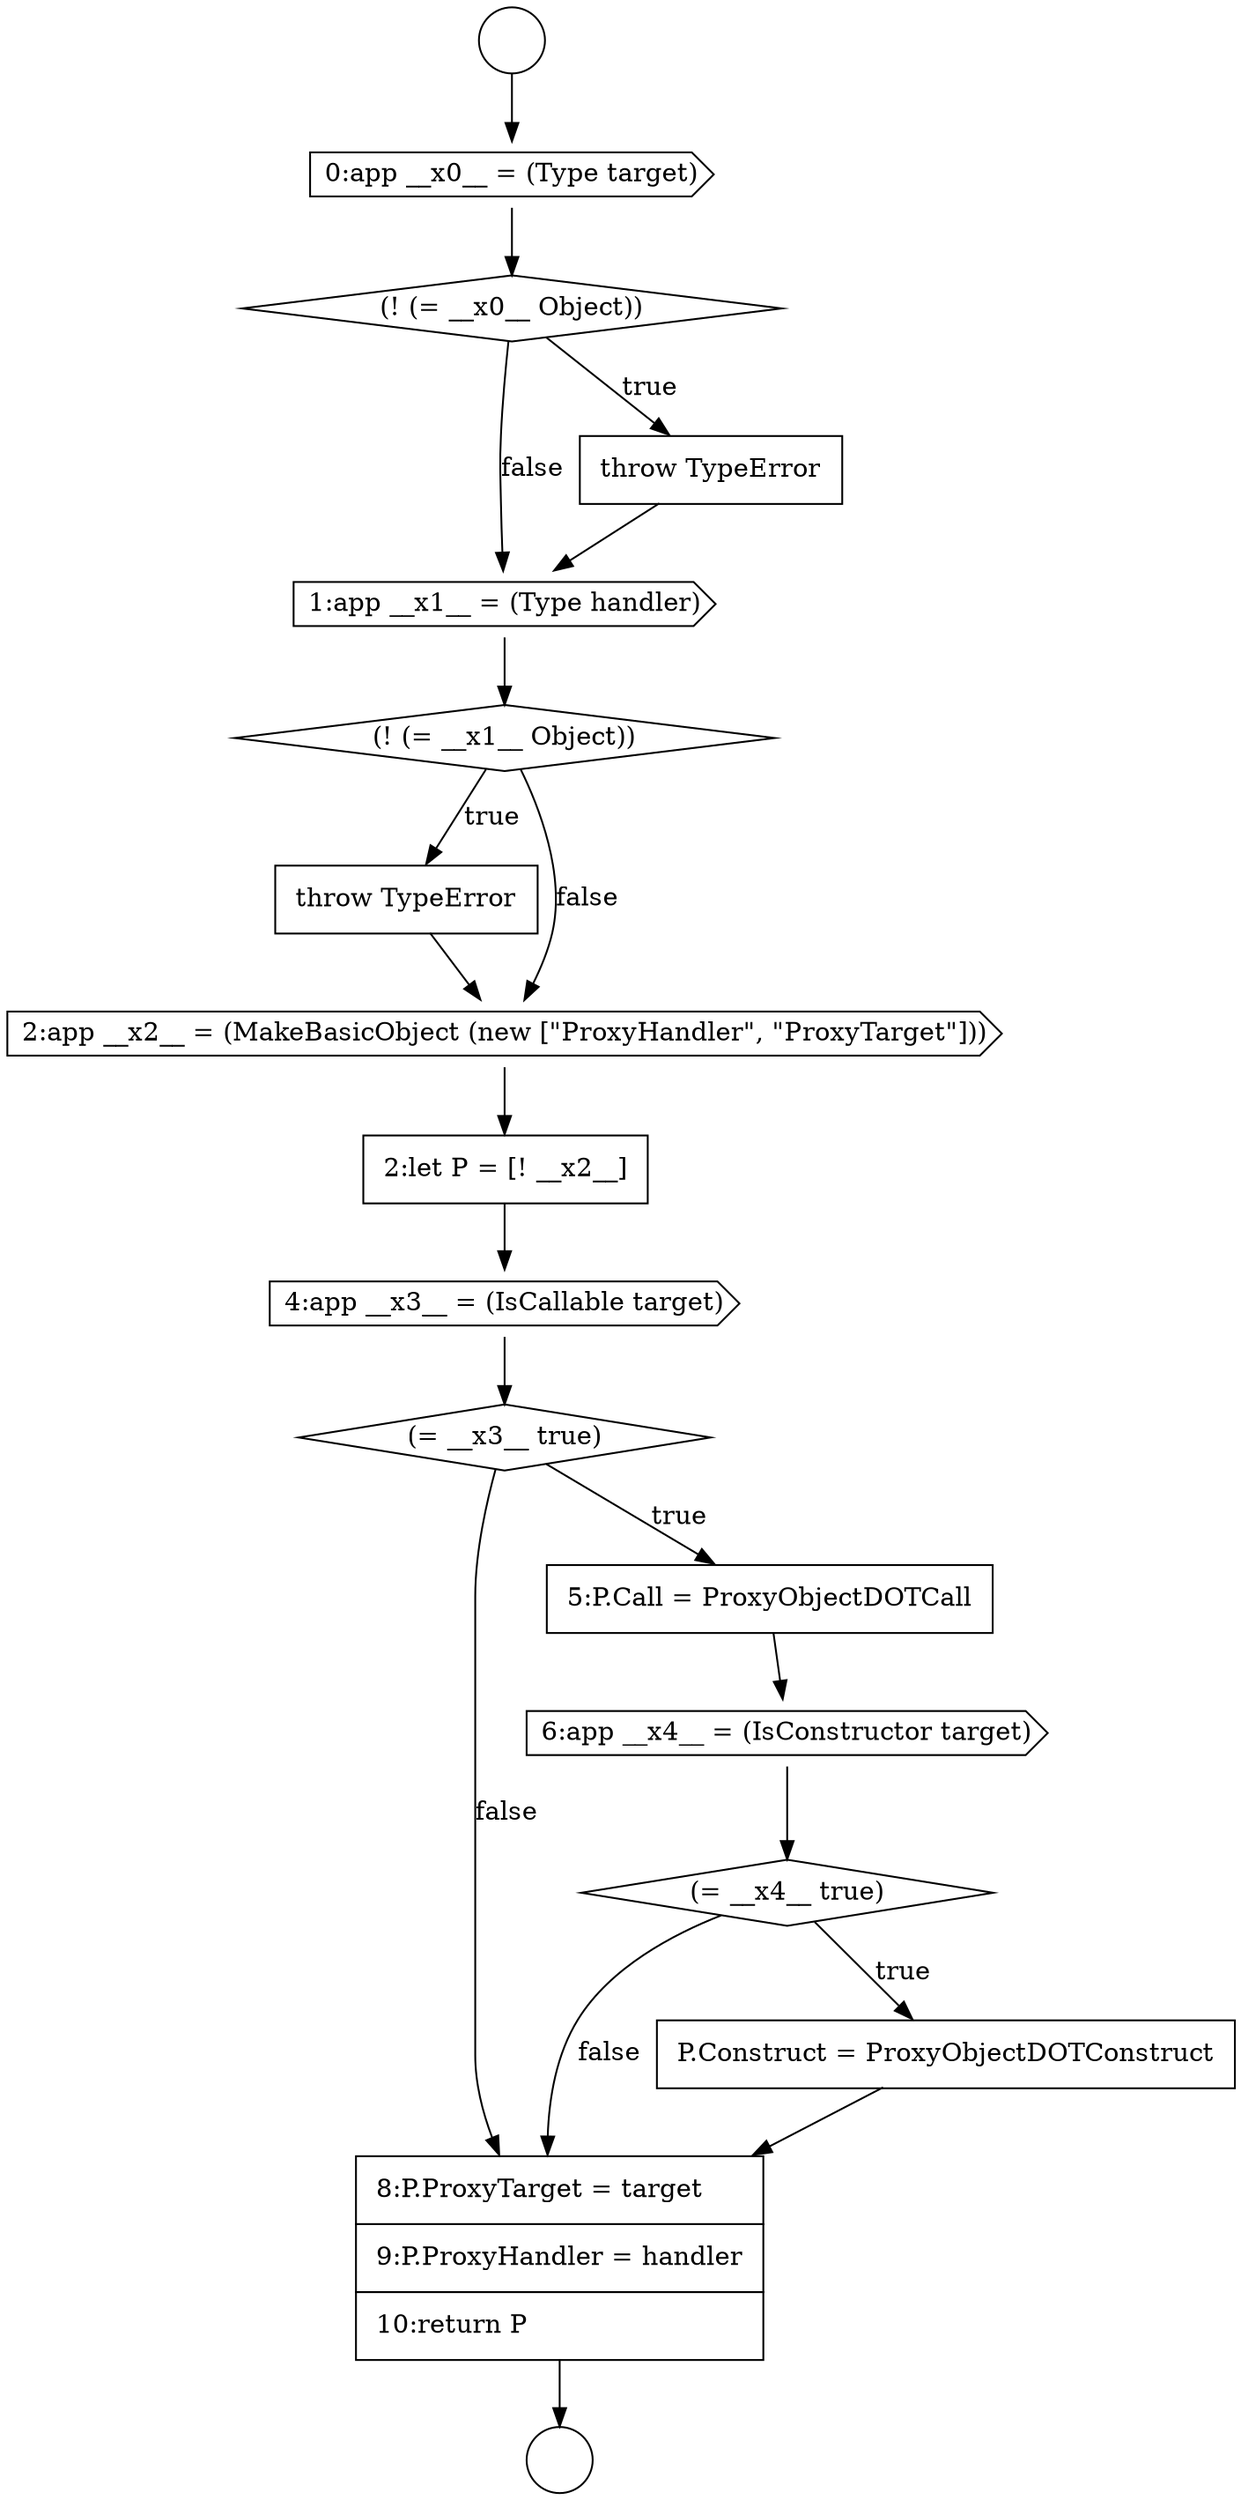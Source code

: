 digraph {
  node3566 [shape=none, margin=0, label=<<font color="black">
    <table border="0" cellborder="1" cellspacing="0" cellpadding="10">
      <tr><td align="left">8:P.ProxyTarget = target</td></tr>
      <tr><td align="left">9:P.ProxyHandler = handler</td></tr>
      <tr><td align="left">10:return P</td></tr>
    </table>
  </font>> color="black" fillcolor="white" style=filled]
  node3562 [shape=none, margin=0, label=<<font color="black">
    <table border="0" cellborder="1" cellspacing="0" cellpadding="10">
      <tr><td align="left">5:P.Call = ProxyObjectDOTCall</td></tr>
    </table>
  </font>> color="black" fillcolor="white" style=filled]
  node3557 [shape=none, margin=0, label=<<font color="black">
    <table border="0" cellborder="1" cellspacing="0" cellpadding="10">
      <tr><td align="left">throw TypeError</td></tr>
    </table>
  </font>> color="black" fillcolor="white" style=filled]
  node3559 [shape=none, margin=0, label=<<font color="black">
    <table border="0" cellborder="1" cellspacing="0" cellpadding="10">
      <tr><td align="left">2:let P = [! __x2__]</td></tr>
    </table>
  </font>> color="black" fillcolor="white" style=filled]
  node3550 [shape=circle label=" " color="black" fillcolor="white" style=filled]
  node3556 [shape=diamond, label=<<font color="black">(! (= __x1__ Object))</font>> color="black" fillcolor="white" style=filled]
  node3555 [shape=cds, label=<<font color="black">1:app __x1__ = (Type handler)</font>> color="black" fillcolor="white" style=filled]
  node3563 [shape=cds, label=<<font color="black">6:app __x4__ = (IsConstructor target)</font>> color="black" fillcolor="white" style=filled]
  node3551 [shape=circle label=" " color="black" fillcolor="white" style=filled]
  node3565 [shape=none, margin=0, label=<<font color="black">
    <table border="0" cellborder="1" cellspacing="0" cellpadding="10">
      <tr><td align="left">P.Construct = ProxyObjectDOTConstruct</td></tr>
    </table>
  </font>> color="black" fillcolor="white" style=filled]
  node3561 [shape=diamond, label=<<font color="black">(= __x3__ true)</font>> color="black" fillcolor="white" style=filled]
  node3552 [shape=cds, label=<<font color="black">0:app __x0__ = (Type target)</font>> color="black" fillcolor="white" style=filled]
  node3553 [shape=diamond, label=<<font color="black">(! (= __x0__ Object))</font>> color="black" fillcolor="white" style=filled]
  node3554 [shape=none, margin=0, label=<<font color="black">
    <table border="0" cellborder="1" cellspacing="0" cellpadding="10">
      <tr><td align="left">throw TypeError</td></tr>
    </table>
  </font>> color="black" fillcolor="white" style=filled]
  node3564 [shape=diamond, label=<<font color="black">(= __x4__ true)</font>> color="black" fillcolor="white" style=filled]
  node3560 [shape=cds, label=<<font color="black">4:app __x3__ = (IsCallable target)</font>> color="black" fillcolor="white" style=filled]
  node3558 [shape=cds, label=<<font color="black">2:app __x2__ = (MakeBasicObject (new [&quot;ProxyHandler&quot;, &quot;ProxyTarget&quot;]))</font>> color="black" fillcolor="white" style=filled]
  node3550 -> node3552 [ color="black"]
  node3566 -> node3551 [ color="black"]
  node3552 -> node3553 [ color="black"]
  node3562 -> node3563 [ color="black"]
  node3560 -> node3561 [ color="black"]
  node3564 -> node3565 [label=<<font color="black">true</font>> color="black"]
  node3564 -> node3566 [label=<<font color="black">false</font>> color="black"]
  node3559 -> node3560 [ color="black"]
  node3557 -> node3558 [ color="black"]
  node3561 -> node3562 [label=<<font color="black">true</font>> color="black"]
  node3561 -> node3566 [label=<<font color="black">false</font>> color="black"]
  node3555 -> node3556 [ color="black"]
  node3558 -> node3559 [ color="black"]
  node3554 -> node3555 [ color="black"]
  node3556 -> node3557 [label=<<font color="black">true</font>> color="black"]
  node3556 -> node3558 [label=<<font color="black">false</font>> color="black"]
  node3553 -> node3554 [label=<<font color="black">true</font>> color="black"]
  node3553 -> node3555 [label=<<font color="black">false</font>> color="black"]
  node3565 -> node3566 [ color="black"]
  node3563 -> node3564 [ color="black"]
}
